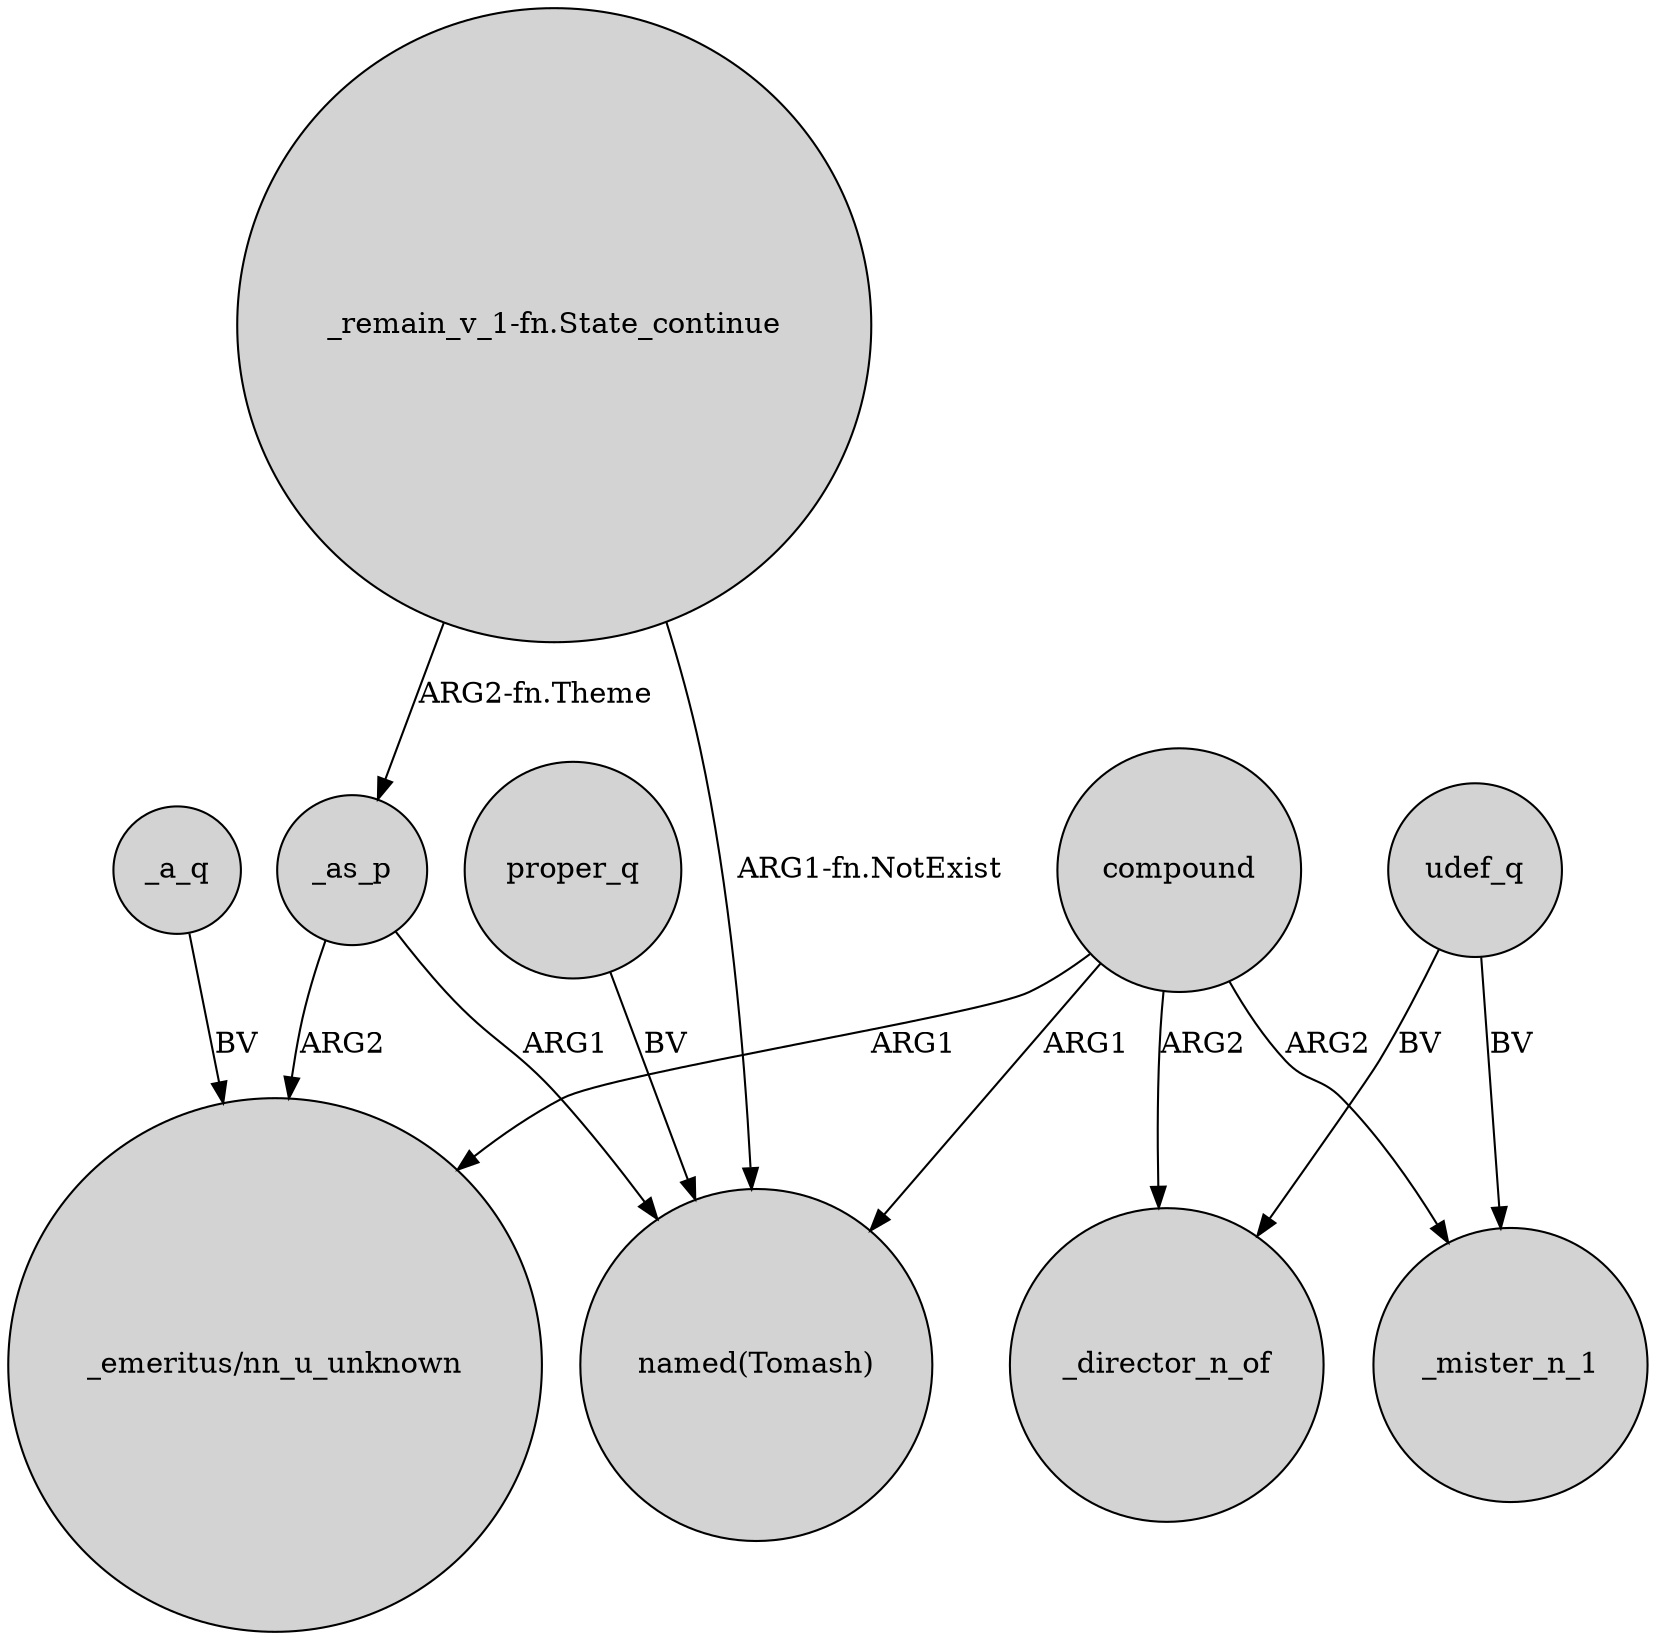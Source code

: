digraph {
	node [shape=circle style=filled]
	compound -> "_emeritus/nn_u_unknown" [label=ARG1]
	compound -> _director_n_of [label=ARG2]
	proper_q -> "named(Tomash)" [label=BV]
	"_remain_v_1-fn.State_continue" -> "named(Tomash)" [label="ARG1-fn.NotExist"]
	udef_q -> _mister_n_1 [label=BV]
	_as_p -> "_emeritus/nn_u_unknown" [label=ARG2]
	"_remain_v_1-fn.State_continue" -> _as_p [label="ARG2-fn.Theme"]
	_as_p -> "named(Tomash)" [label=ARG1]
	udef_q -> _director_n_of [label=BV]
	_a_q -> "_emeritus/nn_u_unknown" [label=BV]
	compound -> _mister_n_1 [label=ARG2]
	compound -> "named(Tomash)" [label=ARG1]
}
